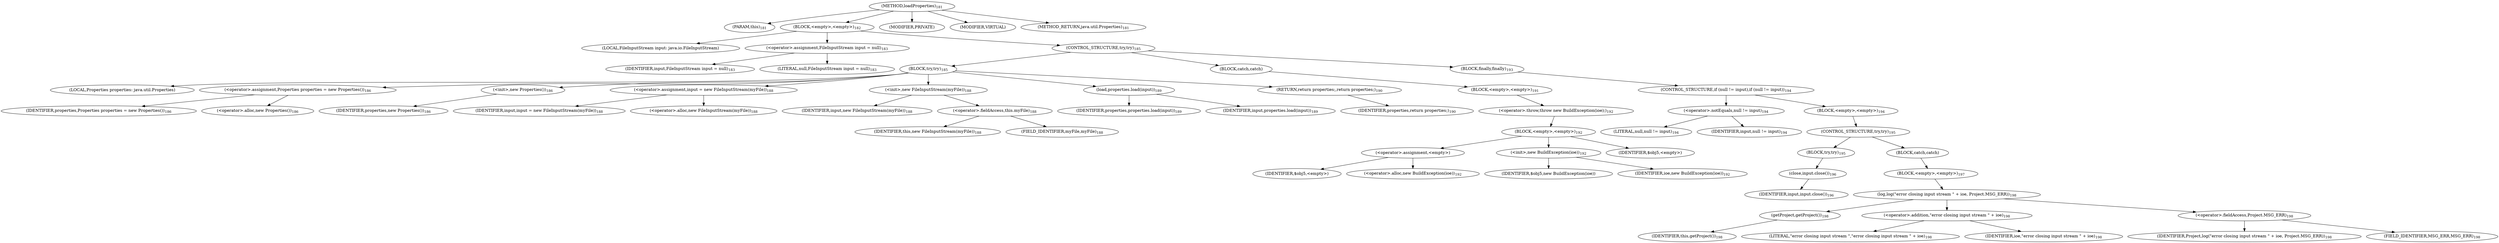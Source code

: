 digraph "loadProperties" {  
"196" [label = <(METHOD,loadProperties)<SUB>181</SUB>> ]
"16" [label = <(PARAM,this)<SUB>181</SUB>> ]
"197" [label = <(BLOCK,&lt;empty&gt;,&lt;empty&gt;)<SUB>182</SUB>> ]
"14" [label = <(LOCAL,FileInputStream input: java.io.FileInputStream)> ]
"198" [label = <(&lt;operator&gt;.assignment,FileInputStream input = null)<SUB>183</SUB>> ]
"199" [label = <(IDENTIFIER,input,FileInputStream input = null)<SUB>183</SUB>> ]
"200" [label = <(LITERAL,null,FileInputStream input = null)<SUB>183</SUB>> ]
"201" [label = <(CONTROL_STRUCTURE,try,try)<SUB>185</SUB>> ]
"202" [label = <(BLOCK,try,try)<SUB>185</SUB>> ]
"12" [label = <(LOCAL,Properties properties: java.util.Properties)> ]
"203" [label = <(&lt;operator&gt;.assignment,Properties properties = new Properties())<SUB>186</SUB>> ]
"204" [label = <(IDENTIFIER,properties,Properties properties = new Properties())<SUB>186</SUB>> ]
"205" [label = <(&lt;operator&gt;.alloc,new Properties())<SUB>186</SUB>> ]
"206" [label = <(&lt;init&gt;,new Properties())<SUB>186</SUB>> ]
"11" [label = <(IDENTIFIER,properties,new Properties())<SUB>186</SUB>> ]
"207" [label = <(&lt;operator&gt;.assignment,input = new FileInputStream(myFile))<SUB>188</SUB>> ]
"208" [label = <(IDENTIFIER,input,input = new FileInputStream(myFile))<SUB>188</SUB>> ]
"209" [label = <(&lt;operator&gt;.alloc,new FileInputStream(myFile))<SUB>188</SUB>> ]
"210" [label = <(&lt;init&gt;,new FileInputStream(myFile))<SUB>188</SUB>> ]
"13" [label = <(IDENTIFIER,input,new FileInputStream(myFile))<SUB>188</SUB>> ]
"211" [label = <(&lt;operator&gt;.fieldAccess,this.myFile)<SUB>188</SUB>> ]
"212" [label = <(IDENTIFIER,this,new FileInputStream(myFile))<SUB>188</SUB>> ]
"213" [label = <(FIELD_IDENTIFIER,myFile,myFile)<SUB>188</SUB>> ]
"214" [label = <(load,properties.load(input))<SUB>189</SUB>> ]
"215" [label = <(IDENTIFIER,properties,properties.load(input))<SUB>189</SUB>> ]
"216" [label = <(IDENTIFIER,input,properties.load(input))<SUB>189</SUB>> ]
"217" [label = <(RETURN,return properties;,return properties;)<SUB>190</SUB>> ]
"218" [label = <(IDENTIFIER,properties,return properties;)<SUB>190</SUB>> ]
"219" [label = <(BLOCK,catch,catch)> ]
"220" [label = <(BLOCK,&lt;empty&gt;,&lt;empty&gt;)<SUB>191</SUB>> ]
"221" [label = <(&lt;operator&gt;.throw,throw new BuildException(ioe);)<SUB>192</SUB>> ]
"222" [label = <(BLOCK,&lt;empty&gt;,&lt;empty&gt;)<SUB>192</SUB>> ]
"223" [label = <(&lt;operator&gt;.assignment,&lt;empty&gt;)> ]
"224" [label = <(IDENTIFIER,$obj5,&lt;empty&gt;)> ]
"225" [label = <(&lt;operator&gt;.alloc,new BuildException(ioe))<SUB>192</SUB>> ]
"226" [label = <(&lt;init&gt;,new BuildException(ioe))<SUB>192</SUB>> ]
"227" [label = <(IDENTIFIER,$obj5,new BuildException(ioe))> ]
"228" [label = <(IDENTIFIER,ioe,new BuildException(ioe))<SUB>192</SUB>> ]
"229" [label = <(IDENTIFIER,$obj5,&lt;empty&gt;)> ]
"230" [label = <(BLOCK,finally,finally)<SUB>193</SUB>> ]
"231" [label = <(CONTROL_STRUCTURE,if (null != input),if (null != input))<SUB>194</SUB>> ]
"232" [label = <(&lt;operator&gt;.notEquals,null != input)<SUB>194</SUB>> ]
"233" [label = <(LITERAL,null,null != input)<SUB>194</SUB>> ]
"234" [label = <(IDENTIFIER,input,null != input)<SUB>194</SUB>> ]
"235" [label = <(BLOCK,&lt;empty&gt;,&lt;empty&gt;)<SUB>194</SUB>> ]
"236" [label = <(CONTROL_STRUCTURE,try,try)<SUB>195</SUB>> ]
"237" [label = <(BLOCK,try,try)<SUB>195</SUB>> ]
"238" [label = <(close,input.close())<SUB>196</SUB>> ]
"239" [label = <(IDENTIFIER,input,input.close())<SUB>196</SUB>> ]
"240" [label = <(BLOCK,catch,catch)> ]
"241" [label = <(BLOCK,&lt;empty&gt;,&lt;empty&gt;)<SUB>197</SUB>> ]
"242" [label = <(log,log(&quot;error closing input stream &quot; + ioe, Project.MSG_ERR))<SUB>198</SUB>> ]
"243" [label = <(getProject,getProject())<SUB>198</SUB>> ]
"15" [label = <(IDENTIFIER,this,getProject())<SUB>198</SUB>> ]
"244" [label = <(&lt;operator&gt;.addition,&quot;error closing input stream &quot; + ioe)<SUB>198</SUB>> ]
"245" [label = <(LITERAL,&quot;error closing input stream &quot;,&quot;error closing input stream &quot; + ioe)<SUB>198</SUB>> ]
"246" [label = <(IDENTIFIER,ioe,&quot;error closing input stream &quot; + ioe)<SUB>198</SUB>> ]
"247" [label = <(&lt;operator&gt;.fieldAccess,Project.MSG_ERR)<SUB>198</SUB>> ]
"248" [label = <(IDENTIFIER,Project,log(&quot;error closing input stream &quot; + ioe, Project.MSG_ERR))<SUB>198</SUB>> ]
"249" [label = <(FIELD_IDENTIFIER,MSG_ERR,MSG_ERR)<SUB>198</SUB>> ]
"250" [label = <(MODIFIER,PRIVATE)> ]
"251" [label = <(MODIFIER,VIRTUAL)> ]
"252" [label = <(METHOD_RETURN,java.util.Properties)<SUB>181</SUB>> ]
  "196" -> "16" 
  "196" -> "197" 
  "196" -> "250" 
  "196" -> "251" 
  "196" -> "252" 
  "197" -> "14" 
  "197" -> "198" 
  "197" -> "201" 
  "198" -> "199" 
  "198" -> "200" 
  "201" -> "202" 
  "201" -> "219" 
  "201" -> "230" 
  "202" -> "12" 
  "202" -> "203" 
  "202" -> "206" 
  "202" -> "207" 
  "202" -> "210" 
  "202" -> "214" 
  "202" -> "217" 
  "203" -> "204" 
  "203" -> "205" 
  "206" -> "11" 
  "207" -> "208" 
  "207" -> "209" 
  "210" -> "13" 
  "210" -> "211" 
  "211" -> "212" 
  "211" -> "213" 
  "214" -> "215" 
  "214" -> "216" 
  "217" -> "218" 
  "219" -> "220" 
  "220" -> "221" 
  "221" -> "222" 
  "222" -> "223" 
  "222" -> "226" 
  "222" -> "229" 
  "223" -> "224" 
  "223" -> "225" 
  "226" -> "227" 
  "226" -> "228" 
  "230" -> "231" 
  "231" -> "232" 
  "231" -> "235" 
  "232" -> "233" 
  "232" -> "234" 
  "235" -> "236" 
  "236" -> "237" 
  "236" -> "240" 
  "237" -> "238" 
  "238" -> "239" 
  "240" -> "241" 
  "241" -> "242" 
  "242" -> "243" 
  "242" -> "244" 
  "242" -> "247" 
  "243" -> "15" 
  "244" -> "245" 
  "244" -> "246" 
  "247" -> "248" 
  "247" -> "249" 
}
